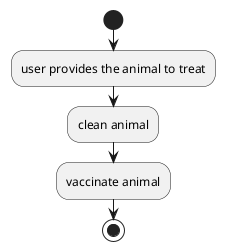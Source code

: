 @startuml

start
:user provides the animal to treat;
:clean animal;
:vaccinate animal;
stop


@enduml